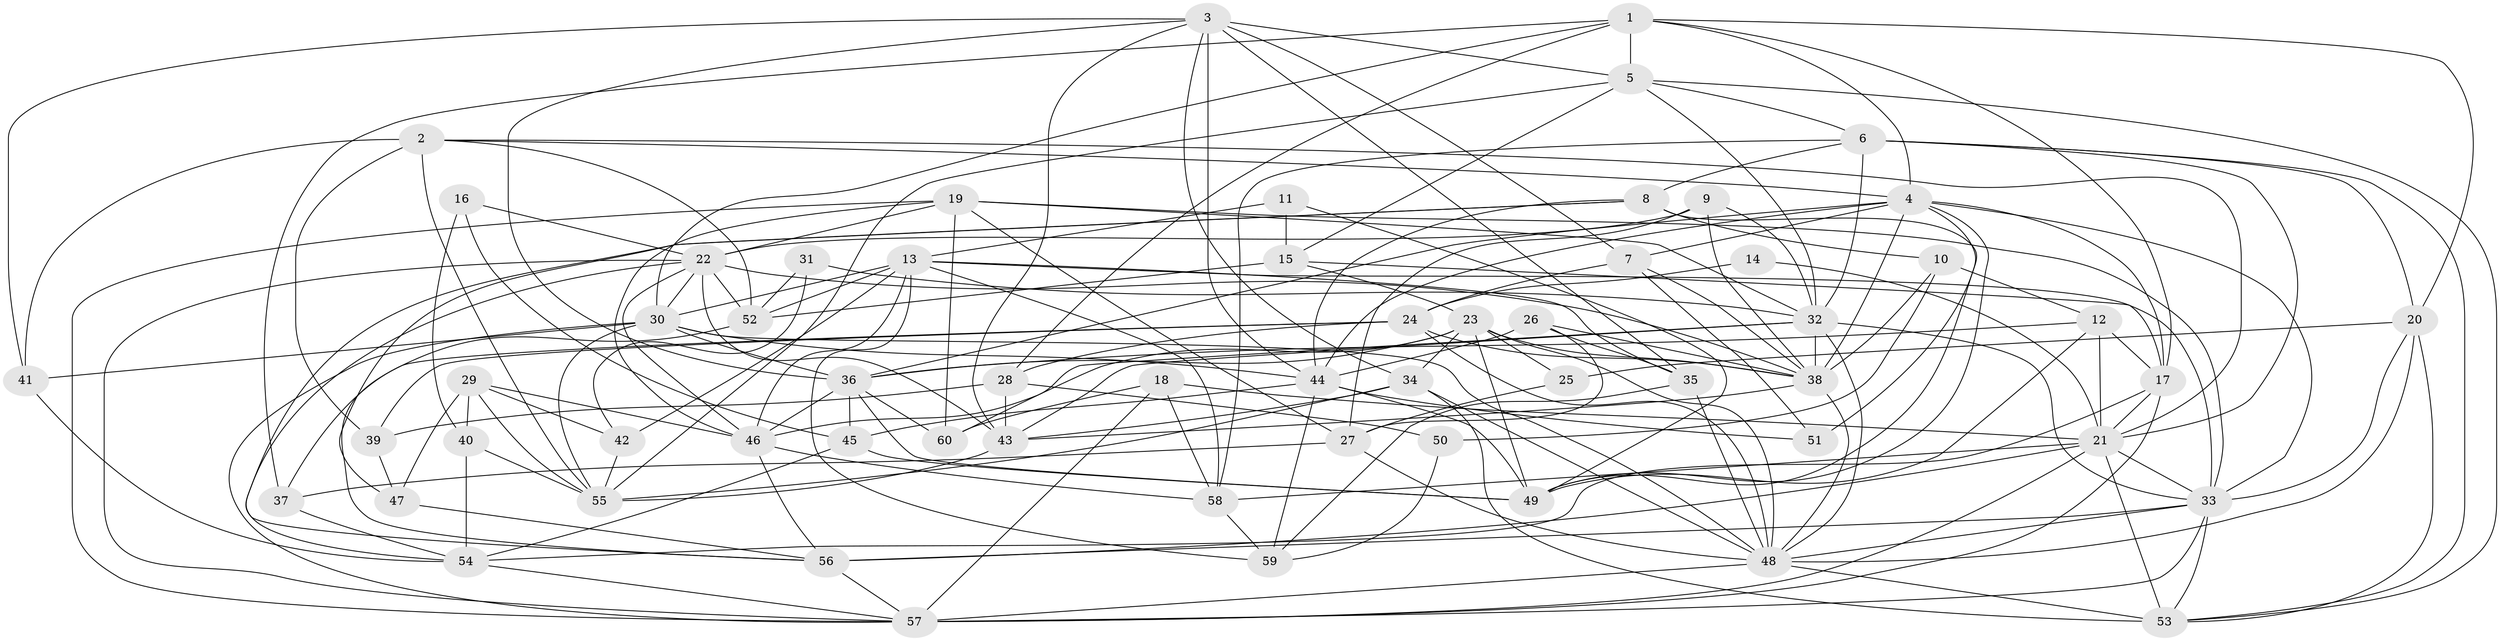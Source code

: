 // original degree distribution, {4: 0.2953020134228188, 2: 0.11409395973154363, 3: 0.28187919463087246, 5: 0.15436241610738255, 7: 0.03355704697986577, 6: 0.11409395973154363, 8: 0.006711409395973154}
// Generated by graph-tools (version 1.1) at 2025/37/03/04/25 23:37:02]
// undirected, 60 vertices, 188 edges
graph export_dot {
  node [color=gray90,style=filled];
  1;
  2;
  3;
  4;
  5;
  6;
  7;
  8;
  9;
  10;
  11;
  12;
  13;
  14;
  15;
  16;
  17;
  18;
  19;
  20;
  21;
  22;
  23;
  24;
  25;
  26;
  27;
  28;
  29;
  30;
  31;
  32;
  33;
  34;
  35;
  36;
  37;
  38;
  39;
  40;
  41;
  42;
  43;
  44;
  45;
  46;
  47;
  48;
  49;
  50;
  51;
  52;
  53;
  54;
  55;
  56;
  57;
  58;
  59;
  60;
  1 -- 4 [weight=1.0];
  1 -- 5 [weight=1.0];
  1 -- 17 [weight=1.0];
  1 -- 20 [weight=1.0];
  1 -- 28 [weight=1.0];
  1 -- 30 [weight=1.0];
  1 -- 37 [weight=1.0];
  2 -- 4 [weight=1.0];
  2 -- 21 [weight=1.0];
  2 -- 39 [weight=1.0];
  2 -- 41 [weight=1.0];
  2 -- 52 [weight=1.0];
  2 -- 55 [weight=1.0];
  3 -- 5 [weight=1.0];
  3 -- 7 [weight=1.0];
  3 -- 34 [weight=1.0];
  3 -- 35 [weight=1.0];
  3 -- 36 [weight=1.0];
  3 -- 41 [weight=1.0];
  3 -- 43 [weight=1.0];
  3 -- 44 [weight=2.0];
  4 -- 7 [weight=1.0];
  4 -- 17 [weight=1.0];
  4 -- 33 [weight=1.0];
  4 -- 36 [weight=1.0];
  4 -- 38 [weight=1.0];
  4 -- 44 [weight=1.0];
  4 -- 49 [weight=1.0];
  4 -- 51 [weight=1.0];
  5 -- 6 [weight=1.0];
  5 -- 15 [weight=1.0];
  5 -- 32 [weight=1.0];
  5 -- 53 [weight=1.0];
  5 -- 55 [weight=1.0];
  6 -- 8 [weight=2.0];
  6 -- 20 [weight=1.0];
  6 -- 21 [weight=1.0];
  6 -- 32 [weight=1.0];
  6 -- 53 [weight=1.0];
  6 -- 58 [weight=1.0];
  7 -- 24 [weight=1.0];
  7 -- 38 [weight=1.0];
  7 -- 51 [weight=1.0];
  8 -- 10 [weight=1.0];
  8 -- 44 [weight=1.0];
  8 -- 47 [weight=1.0];
  8 -- 49 [weight=1.0];
  8 -- 56 [weight=1.0];
  9 -- 22 [weight=2.0];
  9 -- 27 [weight=1.0];
  9 -- 32 [weight=2.0];
  9 -- 38 [weight=2.0];
  10 -- 12 [weight=1.0];
  10 -- 38 [weight=1.0];
  10 -- 50 [weight=1.0];
  11 -- 13 [weight=1.0];
  11 -- 15 [weight=1.0];
  11 -- 49 [weight=1.0];
  12 -- 17 [weight=1.0];
  12 -- 21 [weight=1.0];
  12 -- 36 [weight=1.0];
  12 -- 49 [weight=1.0];
  13 -- 30 [weight=1.0];
  13 -- 33 [weight=2.0];
  13 -- 35 [weight=1.0];
  13 -- 42 [weight=1.0];
  13 -- 46 [weight=1.0];
  13 -- 52 [weight=1.0];
  13 -- 58 [weight=1.0];
  13 -- 59 [weight=1.0];
  14 -- 21 [weight=2.0];
  14 -- 24 [weight=1.0];
  15 -- 17 [weight=1.0];
  15 -- 23 [weight=1.0];
  15 -- 52 [weight=1.0];
  16 -- 22 [weight=2.0];
  16 -- 40 [weight=1.0];
  16 -- 45 [weight=1.0];
  17 -- 21 [weight=2.0];
  17 -- 54 [weight=1.0];
  17 -- 57 [weight=1.0];
  18 -- 21 [weight=1.0];
  18 -- 57 [weight=1.0];
  18 -- 58 [weight=1.0];
  18 -- 60 [weight=1.0];
  19 -- 22 [weight=1.0];
  19 -- 27 [weight=1.0];
  19 -- 32 [weight=1.0];
  19 -- 33 [weight=1.0];
  19 -- 46 [weight=1.0];
  19 -- 57 [weight=1.0];
  19 -- 60 [weight=1.0];
  20 -- 25 [weight=1.0];
  20 -- 33 [weight=1.0];
  20 -- 48 [weight=1.0];
  20 -- 53 [weight=1.0];
  21 -- 33 [weight=1.0];
  21 -- 53 [weight=1.0];
  21 -- 56 [weight=2.0];
  21 -- 57 [weight=1.0];
  21 -- 58 [weight=1.0];
  22 -- 30 [weight=1.0];
  22 -- 38 [weight=1.0];
  22 -- 43 [weight=1.0];
  22 -- 46 [weight=1.0];
  22 -- 52 [weight=1.0];
  22 -- 54 [weight=1.0];
  22 -- 57 [weight=1.0];
  23 -- 25 [weight=2.0];
  23 -- 34 [weight=1.0];
  23 -- 36 [weight=1.0];
  23 -- 38 [weight=1.0];
  23 -- 48 [weight=1.0];
  23 -- 49 [weight=1.0];
  23 -- 60 [weight=1.0];
  24 -- 28 [weight=1.0];
  24 -- 37 [weight=1.0];
  24 -- 38 [weight=1.0];
  24 -- 39 [weight=1.0];
  24 -- 48 [weight=1.0];
  25 -- 27 [weight=1.0];
  26 -- 27 [weight=1.0];
  26 -- 35 [weight=1.0];
  26 -- 38 [weight=1.0];
  26 -- 44 [weight=1.0];
  27 -- 37 [weight=1.0];
  27 -- 48 [weight=1.0];
  28 -- 39 [weight=1.0];
  28 -- 43 [weight=1.0];
  28 -- 50 [weight=1.0];
  29 -- 40 [weight=1.0];
  29 -- 42 [weight=1.0];
  29 -- 46 [weight=1.0];
  29 -- 47 [weight=1.0];
  29 -- 55 [weight=1.0];
  30 -- 36 [weight=1.0];
  30 -- 41 [weight=1.0];
  30 -- 44 [weight=1.0];
  30 -- 48 [weight=1.0];
  30 -- 55 [weight=1.0];
  30 -- 57 [weight=1.0];
  31 -- 32 [weight=2.0];
  31 -- 42 [weight=1.0];
  31 -- 52 [weight=1.0];
  32 -- 33 [weight=1.0];
  32 -- 38 [weight=1.0];
  32 -- 43 [weight=1.0];
  32 -- 46 [weight=1.0];
  32 -- 48 [weight=2.0];
  33 -- 48 [weight=1.0];
  33 -- 53 [weight=1.0];
  33 -- 56 [weight=1.0];
  33 -- 57 [weight=1.0];
  34 -- 43 [weight=1.0];
  34 -- 48 [weight=2.0];
  34 -- 53 [weight=1.0];
  34 -- 55 [weight=1.0];
  35 -- 48 [weight=1.0];
  35 -- 59 [weight=1.0];
  36 -- 45 [weight=1.0];
  36 -- 46 [weight=1.0];
  36 -- 49 [weight=2.0];
  36 -- 60 [weight=1.0];
  37 -- 54 [weight=1.0];
  38 -- 43 [weight=1.0];
  38 -- 48 [weight=1.0];
  39 -- 47 [weight=1.0];
  40 -- 54 [weight=1.0];
  40 -- 55 [weight=1.0];
  41 -- 54 [weight=1.0];
  42 -- 55 [weight=1.0];
  43 -- 55 [weight=1.0];
  44 -- 45 [weight=1.0];
  44 -- 49 [weight=1.0];
  44 -- 51 [weight=1.0];
  44 -- 59 [weight=1.0];
  45 -- 49 [weight=2.0];
  45 -- 54 [weight=1.0];
  46 -- 56 [weight=1.0];
  46 -- 58 [weight=1.0];
  47 -- 56 [weight=1.0];
  48 -- 53 [weight=2.0];
  48 -- 57 [weight=1.0];
  50 -- 59 [weight=1.0];
  52 -- 56 [weight=1.0];
  54 -- 57 [weight=1.0];
  56 -- 57 [weight=1.0];
  58 -- 59 [weight=1.0];
}
